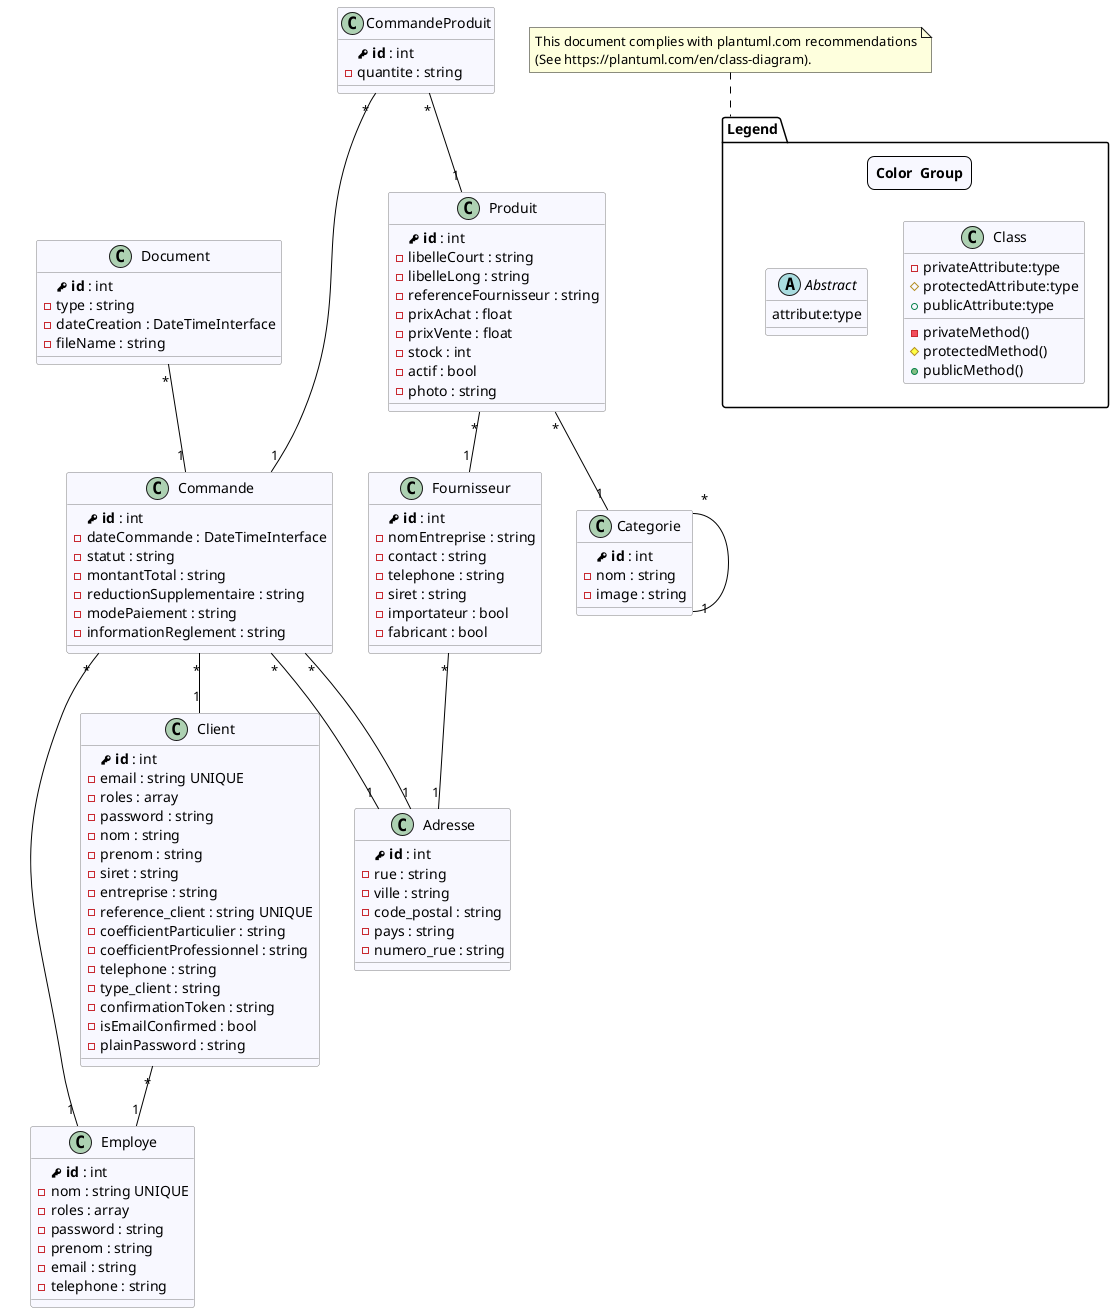 @startuml classe

!define table(x) entity x << (T, white) >>
!define primary_key(x) <b><&key> x</b>
!define column(x) <&media-record> x

skinparam backgroundcolor White
skinparam class {
  BackgroundColor GhostWhite
  ArrowColor Black
  BorderColor Gray
}
skinparam shadowing false
skinparam legend {
  backgroundColor #GhostWhite
  entrySeparator #GhostWhite
}

class Produit {
  primary_key( id ) : int
  -libelleCourt : string 
  -libelleLong : string 
  -referenceFournisseur : string 
  -prixAchat : float 
  -prixVente : float 
  -stock : int 
  -actif : bool 
  -photo : string 
}

class Employe {
  primary_key( id ) : int
  -nom : string UNIQUE
  -roles : array 
  -password : string 
  -prenom : string 
  -email : string 
  -telephone : string 
}

class Fournisseur {
  primary_key( id ) : int
  -nomEntreprise : string 
  -contact : string 
  -telephone : string 
  -siret : string 
  -importateur : bool 
  -fabricant : bool 
}

class Adresse {
  primary_key( id ) : int
  -rue : string 
  -ville : string 
  -code_postal : string 
  -pays : string 
  -numero_rue : string 
}

class Categorie {
  primary_key( id ) : int
  -nom : string 
  -image : string 
}

class Client {
  primary_key( id ) : int
  -email : string UNIQUE
  -roles : array 
  -password : string 
  -nom : string 
  -prenom : string 
  -siret : string 
  -entreprise : string 
  -reference_client : string UNIQUE
  -coefficientParticulier : string 
  -coefficientProfessionnel : string 
  -telephone : string 
  -type_client : string 
  -confirmationToken : string 
  -isEmailConfirmed : bool 
  -plainPassword : string 
}

class Document {
  primary_key( id ) : int
  -type : string 
  -dateCreation : DateTimeInterface 
  -fileName : string 
}

class CommandeProduit {
  primary_key( id ) : int
  -quantite : string 
}

class Commande {
  primary_key( id ) : int
  -dateCommande : DateTimeInterface 
  -statut : string 
  -montantTotal : string 
  -reductionSupplementaire : string 
  -modePaiement : string 
  -informationReglement : string 
}

Produit "*" -- "1" Categorie
Produit "*" -- "1" Fournisseur
Fournisseur "*" -- "1" Adresse
Categorie "*" -- "1" Categorie
Client "*" -- "1" Employe
Document "*" -- "1" Commande
CommandeProduit "*" -- "1" Commande
CommandeProduit "*" -- "1" Produit
Commande "*" -- "1" Adresse
Commande "*" -- "1" Adresse
Commande "*" -- "1" Client
Commande "*" -- "1" Employe

package Legend {
  legend
    <#GhostWhite,#GhostWhite>|= Color |= Group |
  end legend
  class Class {
    -privateAttribute:type
    #protectedAttribute:type
    +publicAttribute:type
    -privateMethod()
    #protectedMethod()
    +publicMethod()
  }

  abstract Abstract {
    attribute:type
  }
}

note top of Legend
  This document complies with plantuml.com recommendations
  (See https://plantuml.com/en/class-diagram).
end note

@enduml
